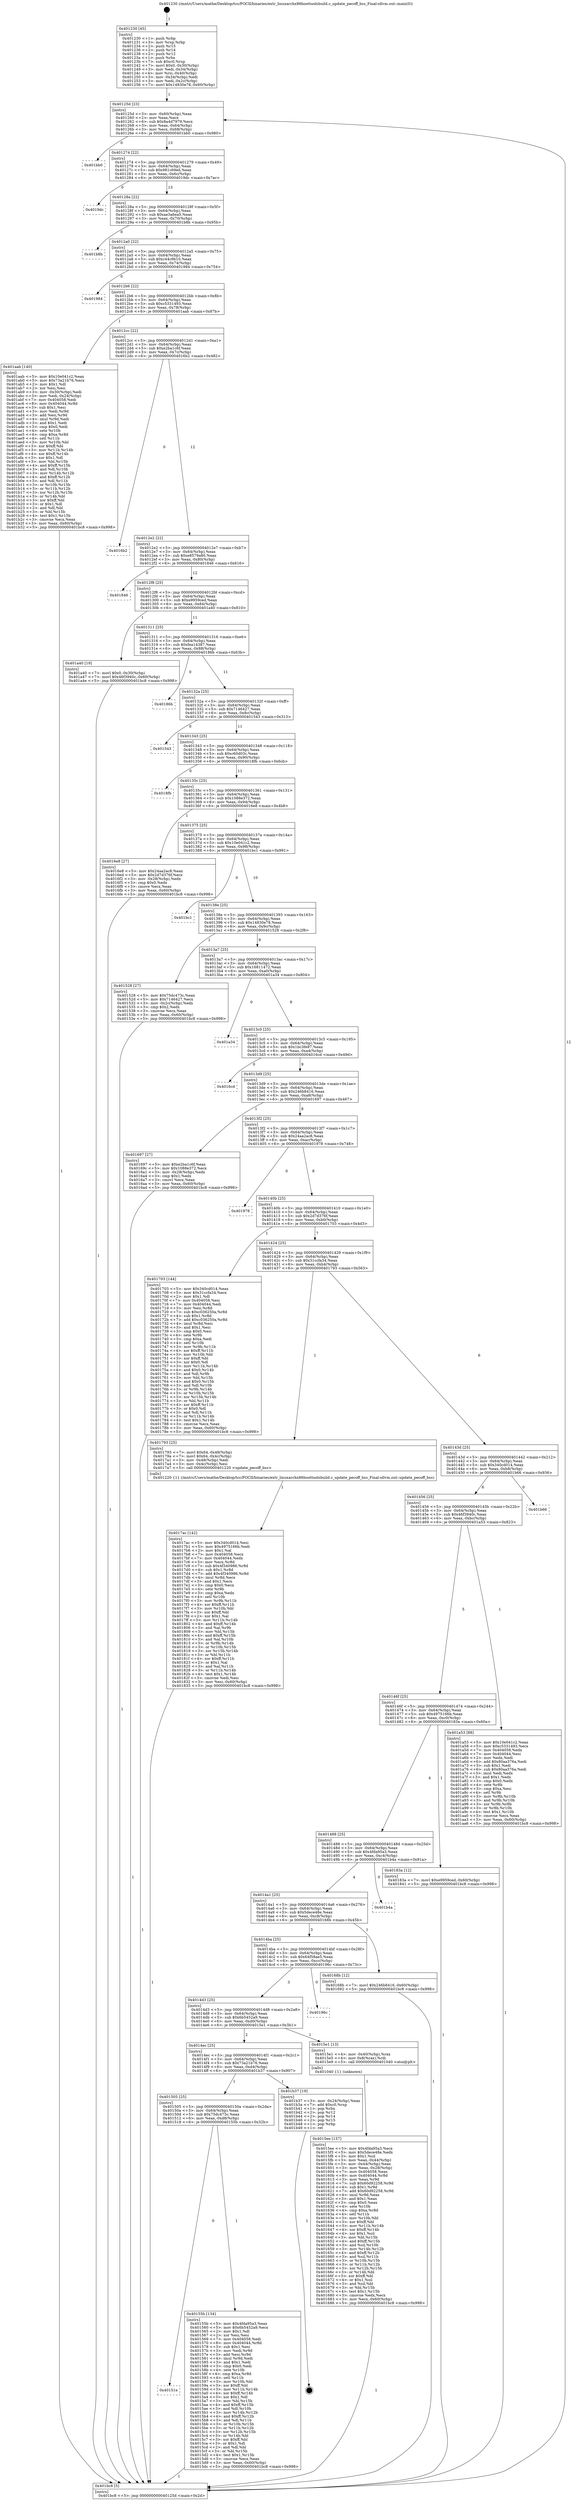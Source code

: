 digraph "0x401230" {
  label = "0x401230 (/mnt/c/Users/mathe/Desktop/tcc/POCII/binaries/extr_linuxarchx86boottoolsbuild.c_update_pecoff_bss_Final-ollvm.out::main(0))"
  labelloc = "t"
  node[shape=record]

  Entry [label="",width=0.3,height=0.3,shape=circle,fillcolor=black,style=filled]
  "0x40125d" [label="{
     0x40125d [23]\l
     | [instrs]\l
     &nbsp;&nbsp;0x40125d \<+3\>: mov -0x60(%rbp),%eax\l
     &nbsp;&nbsp;0x401260 \<+2\>: mov %eax,%ecx\l
     &nbsp;&nbsp;0x401262 \<+6\>: sub $0x8a4d7979,%ecx\l
     &nbsp;&nbsp;0x401268 \<+3\>: mov %eax,-0x64(%rbp)\l
     &nbsp;&nbsp;0x40126b \<+3\>: mov %ecx,-0x68(%rbp)\l
     &nbsp;&nbsp;0x40126e \<+6\>: je 0000000000401bb0 \<main+0x980\>\l
  }"]
  "0x401bb0" [label="{
     0x401bb0\l
  }", style=dashed]
  "0x401274" [label="{
     0x401274 [22]\l
     | [instrs]\l
     &nbsp;&nbsp;0x401274 \<+5\>: jmp 0000000000401279 \<main+0x49\>\l
     &nbsp;&nbsp;0x401279 \<+3\>: mov -0x64(%rbp),%eax\l
     &nbsp;&nbsp;0x40127c \<+5\>: sub $0x981c69ed,%eax\l
     &nbsp;&nbsp;0x401281 \<+3\>: mov %eax,-0x6c(%rbp)\l
     &nbsp;&nbsp;0x401284 \<+6\>: je 00000000004019dc \<main+0x7ac\>\l
  }"]
  Exit [label="",width=0.3,height=0.3,shape=circle,fillcolor=black,style=filled,peripheries=2]
  "0x4019dc" [label="{
     0x4019dc\l
  }", style=dashed]
  "0x40128a" [label="{
     0x40128a [22]\l
     | [instrs]\l
     &nbsp;&nbsp;0x40128a \<+5\>: jmp 000000000040128f \<main+0x5f\>\l
     &nbsp;&nbsp;0x40128f \<+3\>: mov -0x64(%rbp),%eax\l
     &nbsp;&nbsp;0x401292 \<+5\>: sub $0xae3a6ea5,%eax\l
     &nbsp;&nbsp;0x401297 \<+3\>: mov %eax,-0x70(%rbp)\l
     &nbsp;&nbsp;0x40129a \<+6\>: je 0000000000401b8b \<main+0x95b\>\l
  }"]
  "0x4017ac" [label="{
     0x4017ac [142]\l
     | [instrs]\l
     &nbsp;&nbsp;0x4017ac \<+5\>: mov $0x340cd014,%esi\l
     &nbsp;&nbsp;0x4017b1 \<+5\>: mov $0x4975166b,%edi\l
     &nbsp;&nbsp;0x4017b6 \<+2\>: mov $0x1,%al\l
     &nbsp;&nbsp;0x4017b8 \<+7\>: mov 0x404058,%ecx\l
     &nbsp;&nbsp;0x4017bf \<+7\>: mov 0x404044,%edx\l
     &nbsp;&nbsp;0x4017c6 \<+3\>: mov %ecx,%r8d\l
     &nbsp;&nbsp;0x4017c9 \<+7\>: sub $0x4f340986,%r8d\l
     &nbsp;&nbsp;0x4017d0 \<+4\>: sub $0x1,%r8d\l
     &nbsp;&nbsp;0x4017d4 \<+7\>: add $0x4f340986,%r8d\l
     &nbsp;&nbsp;0x4017db \<+4\>: imul %r8d,%ecx\l
     &nbsp;&nbsp;0x4017df \<+3\>: and $0x1,%ecx\l
     &nbsp;&nbsp;0x4017e2 \<+3\>: cmp $0x0,%ecx\l
     &nbsp;&nbsp;0x4017e5 \<+4\>: sete %r9b\l
     &nbsp;&nbsp;0x4017e9 \<+3\>: cmp $0xa,%edx\l
     &nbsp;&nbsp;0x4017ec \<+4\>: setl %r10b\l
     &nbsp;&nbsp;0x4017f0 \<+3\>: mov %r9b,%r11b\l
     &nbsp;&nbsp;0x4017f3 \<+4\>: xor $0xff,%r11b\l
     &nbsp;&nbsp;0x4017f7 \<+3\>: mov %r10b,%bl\l
     &nbsp;&nbsp;0x4017fa \<+3\>: xor $0xff,%bl\l
     &nbsp;&nbsp;0x4017fd \<+2\>: xor $0x1,%al\l
     &nbsp;&nbsp;0x4017ff \<+3\>: mov %r11b,%r14b\l
     &nbsp;&nbsp;0x401802 \<+4\>: and $0xff,%r14b\l
     &nbsp;&nbsp;0x401806 \<+3\>: and %al,%r9b\l
     &nbsp;&nbsp;0x401809 \<+3\>: mov %bl,%r15b\l
     &nbsp;&nbsp;0x40180c \<+4\>: and $0xff,%r15b\l
     &nbsp;&nbsp;0x401810 \<+3\>: and %al,%r10b\l
     &nbsp;&nbsp;0x401813 \<+3\>: or %r9b,%r14b\l
     &nbsp;&nbsp;0x401816 \<+3\>: or %r10b,%r15b\l
     &nbsp;&nbsp;0x401819 \<+3\>: xor %r15b,%r14b\l
     &nbsp;&nbsp;0x40181c \<+3\>: or %bl,%r11b\l
     &nbsp;&nbsp;0x40181f \<+4\>: xor $0xff,%r11b\l
     &nbsp;&nbsp;0x401823 \<+2\>: or $0x1,%al\l
     &nbsp;&nbsp;0x401825 \<+3\>: and %al,%r11b\l
     &nbsp;&nbsp;0x401828 \<+3\>: or %r11b,%r14b\l
     &nbsp;&nbsp;0x40182b \<+4\>: test $0x1,%r14b\l
     &nbsp;&nbsp;0x40182f \<+3\>: cmovne %edi,%esi\l
     &nbsp;&nbsp;0x401832 \<+3\>: mov %esi,-0x60(%rbp)\l
     &nbsp;&nbsp;0x401835 \<+5\>: jmp 0000000000401bc8 \<main+0x998\>\l
  }"]
  "0x401b8b" [label="{
     0x401b8b\l
  }", style=dashed]
  "0x4012a0" [label="{
     0x4012a0 [22]\l
     | [instrs]\l
     &nbsp;&nbsp;0x4012a0 \<+5\>: jmp 00000000004012a5 \<main+0x75\>\l
     &nbsp;&nbsp;0x4012a5 \<+3\>: mov -0x64(%rbp),%eax\l
     &nbsp;&nbsp;0x4012a8 \<+5\>: sub $0xc44c9b10,%eax\l
     &nbsp;&nbsp;0x4012ad \<+3\>: mov %eax,-0x74(%rbp)\l
     &nbsp;&nbsp;0x4012b0 \<+6\>: je 0000000000401984 \<main+0x754\>\l
  }"]
  "0x4015ee" [label="{
     0x4015ee [157]\l
     | [instrs]\l
     &nbsp;&nbsp;0x4015ee \<+5\>: mov $0x4fda95a3,%ecx\l
     &nbsp;&nbsp;0x4015f3 \<+5\>: mov $0x5dece48e,%edx\l
     &nbsp;&nbsp;0x4015f8 \<+3\>: mov $0x1,%sil\l
     &nbsp;&nbsp;0x4015fb \<+3\>: mov %eax,-0x44(%rbp)\l
     &nbsp;&nbsp;0x4015fe \<+3\>: mov -0x44(%rbp),%eax\l
     &nbsp;&nbsp;0x401601 \<+3\>: mov %eax,-0x28(%rbp)\l
     &nbsp;&nbsp;0x401604 \<+7\>: mov 0x404058,%eax\l
     &nbsp;&nbsp;0x40160b \<+8\>: mov 0x404044,%r8d\l
     &nbsp;&nbsp;0x401613 \<+3\>: mov %eax,%r9d\l
     &nbsp;&nbsp;0x401616 \<+7\>: sub $0x60d92258,%r9d\l
     &nbsp;&nbsp;0x40161d \<+4\>: sub $0x1,%r9d\l
     &nbsp;&nbsp;0x401621 \<+7\>: add $0x60d92258,%r9d\l
     &nbsp;&nbsp;0x401628 \<+4\>: imul %r9d,%eax\l
     &nbsp;&nbsp;0x40162c \<+3\>: and $0x1,%eax\l
     &nbsp;&nbsp;0x40162f \<+3\>: cmp $0x0,%eax\l
     &nbsp;&nbsp;0x401632 \<+4\>: sete %r10b\l
     &nbsp;&nbsp;0x401636 \<+4\>: cmp $0xa,%r8d\l
     &nbsp;&nbsp;0x40163a \<+4\>: setl %r11b\l
     &nbsp;&nbsp;0x40163e \<+3\>: mov %r10b,%bl\l
     &nbsp;&nbsp;0x401641 \<+3\>: xor $0xff,%bl\l
     &nbsp;&nbsp;0x401644 \<+3\>: mov %r11b,%r14b\l
     &nbsp;&nbsp;0x401647 \<+4\>: xor $0xff,%r14b\l
     &nbsp;&nbsp;0x40164b \<+4\>: xor $0x1,%sil\l
     &nbsp;&nbsp;0x40164f \<+3\>: mov %bl,%r15b\l
     &nbsp;&nbsp;0x401652 \<+4\>: and $0xff,%r15b\l
     &nbsp;&nbsp;0x401656 \<+3\>: and %sil,%r10b\l
     &nbsp;&nbsp;0x401659 \<+3\>: mov %r14b,%r12b\l
     &nbsp;&nbsp;0x40165c \<+4\>: and $0xff,%r12b\l
     &nbsp;&nbsp;0x401660 \<+3\>: and %sil,%r11b\l
     &nbsp;&nbsp;0x401663 \<+3\>: or %r10b,%r15b\l
     &nbsp;&nbsp;0x401666 \<+3\>: or %r11b,%r12b\l
     &nbsp;&nbsp;0x401669 \<+3\>: xor %r12b,%r15b\l
     &nbsp;&nbsp;0x40166c \<+3\>: or %r14b,%bl\l
     &nbsp;&nbsp;0x40166f \<+3\>: xor $0xff,%bl\l
     &nbsp;&nbsp;0x401672 \<+4\>: or $0x1,%sil\l
     &nbsp;&nbsp;0x401676 \<+3\>: and %sil,%bl\l
     &nbsp;&nbsp;0x401679 \<+3\>: or %bl,%r15b\l
     &nbsp;&nbsp;0x40167c \<+4\>: test $0x1,%r15b\l
     &nbsp;&nbsp;0x401680 \<+3\>: cmovne %edx,%ecx\l
     &nbsp;&nbsp;0x401683 \<+3\>: mov %ecx,-0x60(%rbp)\l
     &nbsp;&nbsp;0x401686 \<+5\>: jmp 0000000000401bc8 \<main+0x998\>\l
  }"]
  "0x401984" [label="{
     0x401984\l
  }", style=dashed]
  "0x4012b6" [label="{
     0x4012b6 [22]\l
     | [instrs]\l
     &nbsp;&nbsp;0x4012b6 \<+5\>: jmp 00000000004012bb \<main+0x8b\>\l
     &nbsp;&nbsp;0x4012bb \<+3\>: mov -0x64(%rbp),%eax\l
     &nbsp;&nbsp;0x4012be \<+5\>: sub $0xc5331493,%eax\l
     &nbsp;&nbsp;0x4012c3 \<+3\>: mov %eax,-0x78(%rbp)\l
     &nbsp;&nbsp;0x4012c6 \<+6\>: je 0000000000401aab \<main+0x87b\>\l
  }"]
  "0x40151e" [label="{
     0x40151e\l
  }", style=dashed]
  "0x401aab" [label="{
     0x401aab [140]\l
     | [instrs]\l
     &nbsp;&nbsp;0x401aab \<+5\>: mov $0x10e041c2,%eax\l
     &nbsp;&nbsp;0x401ab0 \<+5\>: mov $0x73a21b76,%ecx\l
     &nbsp;&nbsp;0x401ab5 \<+2\>: mov $0x1,%dl\l
     &nbsp;&nbsp;0x401ab7 \<+2\>: xor %esi,%esi\l
     &nbsp;&nbsp;0x401ab9 \<+3\>: mov -0x30(%rbp),%edi\l
     &nbsp;&nbsp;0x401abc \<+3\>: mov %edi,-0x24(%rbp)\l
     &nbsp;&nbsp;0x401abf \<+7\>: mov 0x404058,%edi\l
     &nbsp;&nbsp;0x401ac6 \<+8\>: mov 0x404044,%r8d\l
     &nbsp;&nbsp;0x401ace \<+3\>: sub $0x1,%esi\l
     &nbsp;&nbsp;0x401ad1 \<+3\>: mov %edi,%r9d\l
     &nbsp;&nbsp;0x401ad4 \<+3\>: add %esi,%r9d\l
     &nbsp;&nbsp;0x401ad7 \<+4\>: imul %r9d,%edi\l
     &nbsp;&nbsp;0x401adb \<+3\>: and $0x1,%edi\l
     &nbsp;&nbsp;0x401ade \<+3\>: cmp $0x0,%edi\l
     &nbsp;&nbsp;0x401ae1 \<+4\>: sete %r10b\l
     &nbsp;&nbsp;0x401ae5 \<+4\>: cmp $0xa,%r8d\l
     &nbsp;&nbsp;0x401ae9 \<+4\>: setl %r11b\l
     &nbsp;&nbsp;0x401aed \<+3\>: mov %r10b,%bl\l
     &nbsp;&nbsp;0x401af0 \<+3\>: xor $0xff,%bl\l
     &nbsp;&nbsp;0x401af3 \<+3\>: mov %r11b,%r14b\l
     &nbsp;&nbsp;0x401af6 \<+4\>: xor $0xff,%r14b\l
     &nbsp;&nbsp;0x401afa \<+3\>: xor $0x1,%dl\l
     &nbsp;&nbsp;0x401afd \<+3\>: mov %bl,%r15b\l
     &nbsp;&nbsp;0x401b00 \<+4\>: and $0xff,%r15b\l
     &nbsp;&nbsp;0x401b04 \<+3\>: and %dl,%r10b\l
     &nbsp;&nbsp;0x401b07 \<+3\>: mov %r14b,%r12b\l
     &nbsp;&nbsp;0x401b0a \<+4\>: and $0xff,%r12b\l
     &nbsp;&nbsp;0x401b0e \<+3\>: and %dl,%r11b\l
     &nbsp;&nbsp;0x401b11 \<+3\>: or %r10b,%r15b\l
     &nbsp;&nbsp;0x401b14 \<+3\>: or %r11b,%r12b\l
     &nbsp;&nbsp;0x401b17 \<+3\>: xor %r12b,%r15b\l
     &nbsp;&nbsp;0x401b1a \<+3\>: or %r14b,%bl\l
     &nbsp;&nbsp;0x401b1d \<+3\>: xor $0xff,%bl\l
     &nbsp;&nbsp;0x401b20 \<+3\>: or $0x1,%dl\l
     &nbsp;&nbsp;0x401b23 \<+2\>: and %dl,%bl\l
     &nbsp;&nbsp;0x401b25 \<+3\>: or %bl,%r15b\l
     &nbsp;&nbsp;0x401b28 \<+4\>: test $0x1,%r15b\l
     &nbsp;&nbsp;0x401b2c \<+3\>: cmovne %ecx,%eax\l
     &nbsp;&nbsp;0x401b2f \<+3\>: mov %eax,-0x60(%rbp)\l
     &nbsp;&nbsp;0x401b32 \<+5\>: jmp 0000000000401bc8 \<main+0x998\>\l
  }"]
  "0x4012cc" [label="{
     0x4012cc [22]\l
     | [instrs]\l
     &nbsp;&nbsp;0x4012cc \<+5\>: jmp 00000000004012d1 \<main+0xa1\>\l
     &nbsp;&nbsp;0x4012d1 \<+3\>: mov -0x64(%rbp),%eax\l
     &nbsp;&nbsp;0x4012d4 \<+5\>: sub $0xe2ba1c6f,%eax\l
     &nbsp;&nbsp;0x4012d9 \<+3\>: mov %eax,-0x7c(%rbp)\l
     &nbsp;&nbsp;0x4012dc \<+6\>: je 00000000004016b2 \<main+0x482\>\l
  }"]
  "0x40155b" [label="{
     0x40155b [134]\l
     | [instrs]\l
     &nbsp;&nbsp;0x40155b \<+5\>: mov $0x4fda95a3,%eax\l
     &nbsp;&nbsp;0x401560 \<+5\>: mov $0x6b5452a9,%ecx\l
     &nbsp;&nbsp;0x401565 \<+2\>: mov $0x1,%dl\l
     &nbsp;&nbsp;0x401567 \<+2\>: xor %esi,%esi\l
     &nbsp;&nbsp;0x401569 \<+7\>: mov 0x404058,%edi\l
     &nbsp;&nbsp;0x401570 \<+8\>: mov 0x404044,%r8d\l
     &nbsp;&nbsp;0x401578 \<+3\>: sub $0x1,%esi\l
     &nbsp;&nbsp;0x40157b \<+3\>: mov %edi,%r9d\l
     &nbsp;&nbsp;0x40157e \<+3\>: add %esi,%r9d\l
     &nbsp;&nbsp;0x401581 \<+4\>: imul %r9d,%edi\l
     &nbsp;&nbsp;0x401585 \<+3\>: and $0x1,%edi\l
     &nbsp;&nbsp;0x401588 \<+3\>: cmp $0x0,%edi\l
     &nbsp;&nbsp;0x40158b \<+4\>: sete %r10b\l
     &nbsp;&nbsp;0x40158f \<+4\>: cmp $0xa,%r8d\l
     &nbsp;&nbsp;0x401593 \<+4\>: setl %r11b\l
     &nbsp;&nbsp;0x401597 \<+3\>: mov %r10b,%bl\l
     &nbsp;&nbsp;0x40159a \<+3\>: xor $0xff,%bl\l
     &nbsp;&nbsp;0x40159d \<+3\>: mov %r11b,%r14b\l
     &nbsp;&nbsp;0x4015a0 \<+4\>: xor $0xff,%r14b\l
     &nbsp;&nbsp;0x4015a4 \<+3\>: xor $0x1,%dl\l
     &nbsp;&nbsp;0x4015a7 \<+3\>: mov %bl,%r15b\l
     &nbsp;&nbsp;0x4015aa \<+4\>: and $0xff,%r15b\l
     &nbsp;&nbsp;0x4015ae \<+3\>: and %dl,%r10b\l
     &nbsp;&nbsp;0x4015b1 \<+3\>: mov %r14b,%r12b\l
     &nbsp;&nbsp;0x4015b4 \<+4\>: and $0xff,%r12b\l
     &nbsp;&nbsp;0x4015b8 \<+3\>: and %dl,%r11b\l
     &nbsp;&nbsp;0x4015bb \<+3\>: or %r10b,%r15b\l
     &nbsp;&nbsp;0x4015be \<+3\>: or %r11b,%r12b\l
     &nbsp;&nbsp;0x4015c1 \<+3\>: xor %r12b,%r15b\l
     &nbsp;&nbsp;0x4015c4 \<+3\>: or %r14b,%bl\l
     &nbsp;&nbsp;0x4015c7 \<+3\>: xor $0xff,%bl\l
     &nbsp;&nbsp;0x4015ca \<+3\>: or $0x1,%dl\l
     &nbsp;&nbsp;0x4015cd \<+2\>: and %dl,%bl\l
     &nbsp;&nbsp;0x4015cf \<+3\>: or %bl,%r15b\l
     &nbsp;&nbsp;0x4015d2 \<+4\>: test $0x1,%r15b\l
     &nbsp;&nbsp;0x4015d6 \<+3\>: cmovne %ecx,%eax\l
     &nbsp;&nbsp;0x4015d9 \<+3\>: mov %eax,-0x60(%rbp)\l
     &nbsp;&nbsp;0x4015dc \<+5\>: jmp 0000000000401bc8 \<main+0x998\>\l
  }"]
  "0x4016b2" [label="{
     0x4016b2\l
  }", style=dashed]
  "0x4012e2" [label="{
     0x4012e2 [22]\l
     | [instrs]\l
     &nbsp;&nbsp;0x4012e2 \<+5\>: jmp 00000000004012e7 \<main+0xb7\>\l
     &nbsp;&nbsp;0x4012e7 \<+3\>: mov -0x64(%rbp),%eax\l
     &nbsp;&nbsp;0x4012ea \<+5\>: sub $0xe8579a80,%eax\l
     &nbsp;&nbsp;0x4012ef \<+3\>: mov %eax,-0x80(%rbp)\l
     &nbsp;&nbsp;0x4012f2 \<+6\>: je 0000000000401846 \<main+0x616\>\l
  }"]
  "0x401505" [label="{
     0x401505 [25]\l
     | [instrs]\l
     &nbsp;&nbsp;0x401505 \<+5\>: jmp 000000000040150a \<main+0x2da\>\l
     &nbsp;&nbsp;0x40150a \<+3\>: mov -0x64(%rbp),%eax\l
     &nbsp;&nbsp;0x40150d \<+5\>: sub $0x75dc473c,%eax\l
     &nbsp;&nbsp;0x401512 \<+6\>: mov %eax,-0xd8(%rbp)\l
     &nbsp;&nbsp;0x401518 \<+6\>: je 000000000040155b \<main+0x32b\>\l
  }"]
  "0x401846" [label="{
     0x401846\l
  }", style=dashed]
  "0x4012f8" [label="{
     0x4012f8 [25]\l
     | [instrs]\l
     &nbsp;&nbsp;0x4012f8 \<+5\>: jmp 00000000004012fd \<main+0xcd\>\l
     &nbsp;&nbsp;0x4012fd \<+3\>: mov -0x64(%rbp),%eax\l
     &nbsp;&nbsp;0x401300 \<+5\>: sub $0xe9959ced,%eax\l
     &nbsp;&nbsp;0x401305 \<+6\>: mov %eax,-0x84(%rbp)\l
     &nbsp;&nbsp;0x40130b \<+6\>: je 0000000000401a40 \<main+0x810\>\l
  }"]
  "0x401b37" [label="{
     0x401b37 [19]\l
     | [instrs]\l
     &nbsp;&nbsp;0x401b37 \<+3\>: mov -0x24(%rbp),%eax\l
     &nbsp;&nbsp;0x401b3a \<+7\>: add $0xc0,%rsp\l
     &nbsp;&nbsp;0x401b41 \<+1\>: pop %rbx\l
     &nbsp;&nbsp;0x401b42 \<+2\>: pop %r12\l
     &nbsp;&nbsp;0x401b44 \<+2\>: pop %r14\l
     &nbsp;&nbsp;0x401b46 \<+2\>: pop %r15\l
     &nbsp;&nbsp;0x401b48 \<+1\>: pop %rbp\l
     &nbsp;&nbsp;0x401b49 \<+1\>: ret\l
  }"]
  "0x401a40" [label="{
     0x401a40 [19]\l
     | [instrs]\l
     &nbsp;&nbsp;0x401a40 \<+7\>: movl $0x0,-0x30(%rbp)\l
     &nbsp;&nbsp;0x401a47 \<+7\>: movl $0x46f3940c,-0x60(%rbp)\l
     &nbsp;&nbsp;0x401a4e \<+5\>: jmp 0000000000401bc8 \<main+0x998\>\l
  }"]
  "0x401311" [label="{
     0x401311 [25]\l
     | [instrs]\l
     &nbsp;&nbsp;0x401311 \<+5\>: jmp 0000000000401316 \<main+0xe6\>\l
     &nbsp;&nbsp;0x401316 \<+3\>: mov -0x64(%rbp),%eax\l
     &nbsp;&nbsp;0x401319 \<+5\>: sub $0xfea14387,%eax\l
     &nbsp;&nbsp;0x40131e \<+6\>: mov %eax,-0x88(%rbp)\l
     &nbsp;&nbsp;0x401324 \<+6\>: je 000000000040186b \<main+0x63b\>\l
  }"]
  "0x4014ec" [label="{
     0x4014ec [25]\l
     | [instrs]\l
     &nbsp;&nbsp;0x4014ec \<+5\>: jmp 00000000004014f1 \<main+0x2c1\>\l
     &nbsp;&nbsp;0x4014f1 \<+3\>: mov -0x64(%rbp),%eax\l
     &nbsp;&nbsp;0x4014f4 \<+5\>: sub $0x73a21b76,%eax\l
     &nbsp;&nbsp;0x4014f9 \<+6\>: mov %eax,-0xd4(%rbp)\l
     &nbsp;&nbsp;0x4014ff \<+6\>: je 0000000000401b37 \<main+0x907\>\l
  }"]
  "0x40186b" [label="{
     0x40186b\l
  }", style=dashed]
  "0x40132a" [label="{
     0x40132a [25]\l
     | [instrs]\l
     &nbsp;&nbsp;0x40132a \<+5\>: jmp 000000000040132f \<main+0xff\>\l
     &nbsp;&nbsp;0x40132f \<+3\>: mov -0x64(%rbp),%eax\l
     &nbsp;&nbsp;0x401332 \<+5\>: sub $0x7146427,%eax\l
     &nbsp;&nbsp;0x401337 \<+6\>: mov %eax,-0x8c(%rbp)\l
     &nbsp;&nbsp;0x40133d \<+6\>: je 0000000000401543 \<main+0x313\>\l
  }"]
  "0x4015e1" [label="{
     0x4015e1 [13]\l
     | [instrs]\l
     &nbsp;&nbsp;0x4015e1 \<+4\>: mov -0x40(%rbp),%rax\l
     &nbsp;&nbsp;0x4015e5 \<+4\>: mov 0x8(%rax),%rdi\l
     &nbsp;&nbsp;0x4015e9 \<+5\>: call 0000000000401040 \<atoi@plt\>\l
     | [calls]\l
     &nbsp;&nbsp;0x401040 \{1\} (unknown)\l
  }"]
  "0x401543" [label="{
     0x401543\l
  }", style=dashed]
  "0x401343" [label="{
     0x401343 [25]\l
     | [instrs]\l
     &nbsp;&nbsp;0x401343 \<+5\>: jmp 0000000000401348 \<main+0x118\>\l
     &nbsp;&nbsp;0x401348 \<+3\>: mov -0x64(%rbp),%eax\l
     &nbsp;&nbsp;0x40134b \<+5\>: sub $0xc60d03c,%eax\l
     &nbsp;&nbsp;0x401350 \<+6\>: mov %eax,-0x90(%rbp)\l
     &nbsp;&nbsp;0x401356 \<+6\>: je 00000000004018fb \<main+0x6cb\>\l
  }"]
  "0x4014d3" [label="{
     0x4014d3 [25]\l
     | [instrs]\l
     &nbsp;&nbsp;0x4014d3 \<+5\>: jmp 00000000004014d8 \<main+0x2a8\>\l
     &nbsp;&nbsp;0x4014d8 \<+3\>: mov -0x64(%rbp),%eax\l
     &nbsp;&nbsp;0x4014db \<+5\>: sub $0x6b5452a9,%eax\l
     &nbsp;&nbsp;0x4014e0 \<+6\>: mov %eax,-0xd0(%rbp)\l
     &nbsp;&nbsp;0x4014e6 \<+6\>: je 00000000004015e1 \<main+0x3b1\>\l
  }"]
  "0x4018fb" [label="{
     0x4018fb\l
  }", style=dashed]
  "0x40135c" [label="{
     0x40135c [25]\l
     | [instrs]\l
     &nbsp;&nbsp;0x40135c \<+5\>: jmp 0000000000401361 \<main+0x131\>\l
     &nbsp;&nbsp;0x401361 \<+3\>: mov -0x64(%rbp),%eax\l
     &nbsp;&nbsp;0x401364 \<+5\>: sub $0x1088e372,%eax\l
     &nbsp;&nbsp;0x401369 \<+6\>: mov %eax,-0x94(%rbp)\l
     &nbsp;&nbsp;0x40136f \<+6\>: je 00000000004016e8 \<main+0x4b8\>\l
  }"]
  "0x40196c" [label="{
     0x40196c\l
  }", style=dashed]
  "0x4016e8" [label="{
     0x4016e8 [27]\l
     | [instrs]\l
     &nbsp;&nbsp;0x4016e8 \<+5\>: mov $0x24aa2ac8,%eax\l
     &nbsp;&nbsp;0x4016ed \<+5\>: mov $0x2d7d376f,%ecx\l
     &nbsp;&nbsp;0x4016f2 \<+3\>: mov -0x28(%rbp),%edx\l
     &nbsp;&nbsp;0x4016f5 \<+3\>: cmp $0x0,%edx\l
     &nbsp;&nbsp;0x4016f8 \<+3\>: cmove %ecx,%eax\l
     &nbsp;&nbsp;0x4016fb \<+3\>: mov %eax,-0x60(%rbp)\l
     &nbsp;&nbsp;0x4016fe \<+5\>: jmp 0000000000401bc8 \<main+0x998\>\l
  }"]
  "0x401375" [label="{
     0x401375 [25]\l
     | [instrs]\l
     &nbsp;&nbsp;0x401375 \<+5\>: jmp 000000000040137a \<main+0x14a\>\l
     &nbsp;&nbsp;0x40137a \<+3\>: mov -0x64(%rbp),%eax\l
     &nbsp;&nbsp;0x40137d \<+5\>: sub $0x10e041c2,%eax\l
     &nbsp;&nbsp;0x401382 \<+6\>: mov %eax,-0x98(%rbp)\l
     &nbsp;&nbsp;0x401388 \<+6\>: je 0000000000401bc1 \<main+0x991\>\l
  }"]
  "0x4014ba" [label="{
     0x4014ba [25]\l
     | [instrs]\l
     &nbsp;&nbsp;0x4014ba \<+5\>: jmp 00000000004014bf \<main+0x28f\>\l
     &nbsp;&nbsp;0x4014bf \<+3\>: mov -0x64(%rbp),%eax\l
     &nbsp;&nbsp;0x4014c2 \<+5\>: sub $0x64f58ae5,%eax\l
     &nbsp;&nbsp;0x4014c7 \<+6\>: mov %eax,-0xcc(%rbp)\l
     &nbsp;&nbsp;0x4014cd \<+6\>: je 000000000040196c \<main+0x73c\>\l
  }"]
  "0x401bc1" [label="{
     0x401bc1\l
  }", style=dashed]
  "0x40138e" [label="{
     0x40138e [25]\l
     | [instrs]\l
     &nbsp;&nbsp;0x40138e \<+5\>: jmp 0000000000401393 \<main+0x163\>\l
     &nbsp;&nbsp;0x401393 \<+3\>: mov -0x64(%rbp),%eax\l
     &nbsp;&nbsp;0x401396 \<+5\>: sub $0x14830e78,%eax\l
     &nbsp;&nbsp;0x40139b \<+6\>: mov %eax,-0x9c(%rbp)\l
     &nbsp;&nbsp;0x4013a1 \<+6\>: je 0000000000401528 \<main+0x2f8\>\l
  }"]
  "0x40168b" [label="{
     0x40168b [12]\l
     | [instrs]\l
     &nbsp;&nbsp;0x40168b \<+7\>: movl $0x246b8416,-0x60(%rbp)\l
     &nbsp;&nbsp;0x401692 \<+5\>: jmp 0000000000401bc8 \<main+0x998\>\l
  }"]
  "0x401528" [label="{
     0x401528 [27]\l
     | [instrs]\l
     &nbsp;&nbsp;0x401528 \<+5\>: mov $0x75dc473c,%eax\l
     &nbsp;&nbsp;0x40152d \<+5\>: mov $0x7146427,%ecx\l
     &nbsp;&nbsp;0x401532 \<+3\>: mov -0x2c(%rbp),%edx\l
     &nbsp;&nbsp;0x401535 \<+3\>: cmp $0x2,%edx\l
     &nbsp;&nbsp;0x401538 \<+3\>: cmovne %ecx,%eax\l
     &nbsp;&nbsp;0x40153b \<+3\>: mov %eax,-0x60(%rbp)\l
     &nbsp;&nbsp;0x40153e \<+5\>: jmp 0000000000401bc8 \<main+0x998\>\l
  }"]
  "0x4013a7" [label="{
     0x4013a7 [25]\l
     | [instrs]\l
     &nbsp;&nbsp;0x4013a7 \<+5\>: jmp 00000000004013ac \<main+0x17c\>\l
     &nbsp;&nbsp;0x4013ac \<+3\>: mov -0x64(%rbp),%eax\l
     &nbsp;&nbsp;0x4013af \<+5\>: sub $0x16811472,%eax\l
     &nbsp;&nbsp;0x4013b4 \<+6\>: mov %eax,-0xa0(%rbp)\l
     &nbsp;&nbsp;0x4013ba \<+6\>: je 0000000000401a34 \<main+0x804\>\l
  }"]
  "0x401bc8" [label="{
     0x401bc8 [5]\l
     | [instrs]\l
     &nbsp;&nbsp;0x401bc8 \<+5\>: jmp 000000000040125d \<main+0x2d\>\l
  }"]
  "0x401230" [label="{
     0x401230 [45]\l
     | [instrs]\l
     &nbsp;&nbsp;0x401230 \<+1\>: push %rbp\l
     &nbsp;&nbsp;0x401231 \<+3\>: mov %rsp,%rbp\l
     &nbsp;&nbsp;0x401234 \<+2\>: push %r15\l
     &nbsp;&nbsp;0x401236 \<+2\>: push %r14\l
     &nbsp;&nbsp;0x401238 \<+2\>: push %r12\l
     &nbsp;&nbsp;0x40123a \<+1\>: push %rbx\l
     &nbsp;&nbsp;0x40123b \<+7\>: sub $0xc0,%rsp\l
     &nbsp;&nbsp;0x401242 \<+7\>: movl $0x0,-0x30(%rbp)\l
     &nbsp;&nbsp;0x401249 \<+3\>: mov %edi,-0x34(%rbp)\l
     &nbsp;&nbsp;0x40124c \<+4\>: mov %rsi,-0x40(%rbp)\l
     &nbsp;&nbsp;0x401250 \<+3\>: mov -0x34(%rbp),%edi\l
     &nbsp;&nbsp;0x401253 \<+3\>: mov %edi,-0x2c(%rbp)\l
     &nbsp;&nbsp;0x401256 \<+7\>: movl $0x14830e78,-0x60(%rbp)\l
  }"]
  "0x4014a1" [label="{
     0x4014a1 [25]\l
     | [instrs]\l
     &nbsp;&nbsp;0x4014a1 \<+5\>: jmp 00000000004014a6 \<main+0x276\>\l
     &nbsp;&nbsp;0x4014a6 \<+3\>: mov -0x64(%rbp),%eax\l
     &nbsp;&nbsp;0x4014a9 \<+5\>: sub $0x5dece48e,%eax\l
     &nbsp;&nbsp;0x4014ae \<+6\>: mov %eax,-0xc8(%rbp)\l
     &nbsp;&nbsp;0x4014b4 \<+6\>: je 000000000040168b \<main+0x45b\>\l
  }"]
  "0x401a34" [label="{
     0x401a34\l
  }", style=dashed]
  "0x4013c0" [label="{
     0x4013c0 [25]\l
     | [instrs]\l
     &nbsp;&nbsp;0x4013c0 \<+5\>: jmp 00000000004013c5 \<main+0x195\>\l
     &nbsp;&nbsp;0x4013c5 \<+3\>: mov -0x64(%rbp),%eax\l
     &nbsp;&nbsp;0x4013c8 \<+5\>: sub $0x1bc3fe97,%eax\l
     &nbsp;&nbsp;0x4013cd \<+6\>: mov %eax,-0xa4(%rbp)\l
     &nbsp;&nbsp;0x4013d3 \<+6\>: je 00000000004016cd \<main+0x49d\>\l
  }"]
  "0x401b4a" [label="{
     0x401b4a\l
  }", style=dashed]
  "0x4016cd" [label="{
     0x4016cd\l
  }", style=dashed]
  "0x4013d9" [label="{
     0x4013d9 [25]\l
     | [instrs]\l
     &nbsp;&nbsp;0x4013d9 \<+5\>: jmp 00000000004013de \<main+0x1ae\>\l
     &nbsp;&nbsp;0x4013de \<+3\>: mov -0x64(%rbp),%eax\l
     &nbsp;&nbsp;0x4013e1 \<+5\>: sub $0x246b8416,%eax\l
     &nbsp;&nbsp;0x4013e6 \<+6\>: mov %eax,-0xa8(%rbp)\l
     &nbsp;&nbsp;0x4013ec \<+6\>: je 0000000000401697 \<main+0x467\>\l
  }"]
  "0x401488" [label="{
     0x401488 [25]\l
     | [instrs]\l
     &nbsp;&nbsp;0x401488 \<+5\>: jmp 000000000040148d \<main+0x25d\>\l
     &nbsp;&nbsp;0x40148d \<+3\>: mov -0x64(%rbp),%eax\l
     &nbsp;&nbsp;0x401490 \<+5\>: sub $0x4fda95a3,%eax\l
     &nbsp;&nbsp;0x401495 \<+6\>: mov %eax,-0xc4(%rbp)\l
     &nbsp;&nbsp;0x40149b \<+6\>: je 0000000000401b4a \<main+0x91a\>\l
  }"]
  "0x401697" [label="{
     0x401697 [27]\l
     | [instrs]\l
     &nbsp;&nbsp;0x401697 \<+5\>: mov $0xe2ba1c6f,%eax\l
     &nbsp;&nbsp;0x40169c \<+5\>: mov $0x1088e372,%ecx\l
     &nbsp;&nbsp;0x4016a1 \<+3\>: mov -0x28(%rbp),%edx\l
     &nbsp;&nbsp;0x4016a4 \<+3\>: cmp $0x1,%edx\l
     &nbsp;&nbsp;0x4016a7 \<+3\>: cmovl %ecx,%eax\l
     &nbsp;&nbsp;0x4016aa \<+3\>: mov %eax,-0x60(%rbp)\l
     &nbsp;&nbsp;0x4016ad \<+5\>: jmp 0000000000401bc8 \<main+0x998\>\l
  }"]
  "0x4013f2" [label="{
     0x4013f2 [25]\l
     | [instrs]\l
     &nbsp;&nbsp;0x4013f2 \<+5\>: jmp 00000000004013f7 \<main+0x1c7\>\l
     &nbsp;&nbsp;0x4013f7 \<+3\>: mov -0x64(%rbp),%eax\l
     &nbsp;&nbsp;0x4013fa \<+5\>: sub $0x24aa2ac8,%eax\l
     &nbsp;&nbsp;0x4013ff \<+6\>: mov %eax,-0xac(%rbp)\l
     &nbsp;&nbsp;0x401405 \<+6\>: je 0000000000401978 \<main+0x748\>\l
  }"]
  "0x40183a" [label="{
     0x40183a [12]\l
     | [instrs]\l
     &nbsp;&nbsp;0x40183a \<+7\>: movl $0xe9959ced,-0x60(%rbp)\l
     &nbsp;&nbsp;0x401841 \<+5\>: jmp 0000000000401bc8 \<main+0x998\>\l
  }"]
  "0x401978" [label="{
     0x401978\l
  }", style=dashed]
  "0x40140b" [label="{
     0x40140b [25]\l
     | [instrs]\l
     &nbsp;&nbsp;0x40140b \<+5\>: jmp 0000000000401410 \<main+0x1e0\>\l
     &nbsp;&nbsp;0x401410 \<+3\>: mov -0x64(%rbp),%eax\l
     &nbsp;&nbsp;0x401413 \<+5\>: sub $0x2d7d376f,%eax\l
     &nbsp;&nbsp;0x401418 \<+6\>: mov %eax,-0xb0(%rbp)\l
     &nbsp;&nbsp;0x40141e \<+6\>: je 0000000000401703 \<main+0x4d3\>\l
  }"]
  "0x40146f" [label="{
     0x40146f [25]\l
     | [instrs]\l
     &nbsp;&nbsp;0x40146f \<+5\>: jmp 0000000000401474 \<main+0x244\>\l
     &nbsp;&nbsp;0x401474 \<+3\>: mov -0x64(%rbp),%eax\l
     &nbsp;&nbsp;0x401477 \<+5\>: sub $0x4975166b,%eax\l
     &nbsp;&nbsp;0x40147c \<+6\>: mov %eax,-0xc0(%rbp)\l
     &nbsp;&nbsp;0x401482 \<+6\>: je 000000000040183a \<main+0x60a\>\l
  }"]
  "0x401703" [label="{
     0x401703 [144]\l
     | [instrs]\l
     &nbsp;&nbsp;0x401703 \<+5\>: mov $0x340cd014,%eax\l
     &nbsp;&nbsp;0x401708 \<+5\>: mov $0x31ccfa34,%ecx\l
     &nbsp;&nbsp;0x40170d \<+2\>: mov $0x1,%dl\l
     &nbsp;&nbsp;0x40170f \<+7\>: mov 0x404058,%esi\l
     &nbsp;&nbsp;0x401716 \<+7\>: mov 0x404044,%edi\l
     &nbsp;&nbsp;0x40171d \<+3\>: mov %esi,%r8d\l
     &nbsp;&nbsp;0x401720 \<+7\>: sub $0xc036250a,%r8d\l
     &nbsp;&nbsp;0x401727 \<+4\>: sub $0x1,%r8d\l
     &nbsp;&nbsp;0x40172b \<+7\>: add $0xc036250a,%r8d\l
     &nbsp;&nbsp;0x401732 \<+4\>: imul %r8d,%esi\l
     &nbsp;&nbsp;0x401736 \<+3\>: and $0x1,%esi\l
     &nbsp;&nbsp;0x401739 \<+3\>: cmp $0x0,%esi\l
     &nbsp;&nbsp;0x40173c \<+4\>: sete %r9b\l
     &nbsp;&nbsp;0x401740 \<+3\>: cmp $0xa,%edi\l
     &nbsp;&nbsp;0x401743 \<+4\>: setl %r10b\l
     &nbsp;&nbsp;0x401747 \<+3\>: mov %r9b,%r11b\l
     &nbsp;&nbsp;0x40174a \<+4\>: xor $0xff,%r11b\l
     &nbsp;&nbsp;0x40174e \<+3\>: mov %r10b,%bl\l
     &nbsp;&nbsp;0x401751 \<+3\>: xor $0xff,%bl\l
     &nbsp;&nbsp;0x401754 \<+3\>: xor $0x0,%dl\l
     &nbsp;&nbsp;0x401757 \<+3\>: mov %r11b,%r14b\l
     &nbsp;&nbsp;0x40175a \<+4\>: and $0x0,%r14b\l
     &nbsp;&nbsp;0x40175e \<+3\>: and %dl,%r9b\l
     &nbsp;&nbsp;0x401761 \<+3\>: mov %bl,%r15b\l
     &nbsp;&nbsp;0x401764 \<+4\>: and $0x0,%r15b\l
     &nbsp;&nbsp;0x401768 \<+3\>: and %dl,%r10b\l
     &nbsp;&nbsp;0x40176b \<+3\>: or %r9b,%r14b\l
     &nbsp;&nbsp;0x40176e \<+3\>: or %r10b,%r15b\l
     &nbsp;&nbsp;0x401771 \<+3\>: xor %r15b,%r14b\l
     &nbsp;&nbsp;0x401774 \<+3\>: or %bl,%r11b\l
     &nbsp;&nbsp;0x401777 \<+4\>: xor $0xff,%r11b\l
     &nbsp;&nbsp;0x40177b \<+3\>: or $0x0,%dl\l
     &nbsp;&nbsp;0x40177e \<+3\>: and %dl,%r11b\l
     &nbsp;&nbsp;0x401781 \<+3\>: or %r11b,%r14b\l
     &nbsp;&nbsp;0x401784 \<+4\>: test $0x1,%r14b\l
     &nbsp;&nbsp;0x401788 \<+3\>: cmovne %ecx,%eax\l
     &nbsp;&nbsp;0x40178b \<+3\>: mov %eax,-0x60(%rbp)\l
     &nbsp;&nbsp;0x40178e \<+5\>: jmp 0000000000401bc8 \<main+0x998\>\l
  }"]
  "0x401424" [label="{
     0x401424 [25]\l
     | [instrs]\l
     &nbsp;&nbsp;0x401424 \<+5\>: jmp 0000000000401429 \<main+0x1f9\>\l
     &nbsp;&nbsp;0x401429 \<+3\>: mov -0x64(%rbp),%eax\l
     &nbsp;&nbsp;0x40142c \<+5\>: sub $0x31ccfa34,%eax\l
     &nbsp;&nbsp;0x401431 \<+6\>: mov %eax,-0xb4(%rbp)\l
     &nbsp;&nbsp;0x401437 \<+6\>: je 0000000000401793 \<main+0x563\>\l
  }"]
  "0x401a53" [label="{
     0x401a53 [88]\l
     | [instrs]\l
     &nbsp;&nbsp;0x401a53 \<+5\>: mov $0x10e041c2,%eax\l
     &nbsp;&nbsp;0x401a58 \<+5\>: mov $0xc5331493,%ecx\l
     &nbsp;&nbsp;0x401a5d \<+7\>: mov 0x404058,%edx\l
     &nbsp;&nbsp;0x401a64 \<+7\>: mov 0x404044,%esi\l
     &nbsp;&nbsp;0x401a6b \<+2\>: mov %edx,%edi\l
     &nbsp;&nbsp;0x401a6d \<+6\>: add $0x80aa376a,%edi\l
     &nbsp;&nbsp;0x401a73 \<+3\>: sub $0x1,%edi\l
     &nbsp;&nbsp;0x401a76 \<+6\>: sub $0x80aa376a,%edi\l
     &nbsp;&nbsp;0x401a7c \<+3\>: imul %edi,%edx\l
     &nbsp;&nbsp;0x401a7f \<+3\>: and $0x1,%edx\l
     &nbsp;&nbsp;0x401a82 \<+3\>: cmp $0x0,%edx\l
     &nbsp;&nbsp;0x401a85 \<+4\>: sete %r8b\l
     &nbsp;&nbsp;0x401a89 \<+3\>: cmp $0xa,%esi\l
     &nbsp;&nbsp;0x401a8c \<+4\>: setl %r9b\l
     &nbsp;&nbsp;0x401a90 \<+3\>: mov %r8b,%r10b\l
     &nbsp;&nbsp;0x401a93 \<+3\>: and %r9b,%r10b\l
     &nbsp;&nbsp;0x401a96 \<+3\>: xor %r9b,%r8b\l
     &nbsp;&nbsp;0x401a99 \<+3\>: or %r8b,%r10b\l
     &nbsp;&nbsp;0x401a9c \<+4\>: test $0x1,%r10b\l
     &nbsp;&nbsp;0x401aa0 \<+3\>: cmovne %ecx,%eax\l
     &nbsp;&nbsp;0x401aa3 \<+3\>: mov %eax,-0x60(%rbp)\l
     &nbsp;&nbsp;0x401aa6 \<+5\>: jmp 0000000000401bc8 \<main+0x998\>\l
  }"]
  "0x401793" [label="{
     0x401793 [25]\l
     | [instrs]\l
     &nbsp;&nbsp;0x401793 \<+7\>: movl $0x64,-0x48(%rbp)\l
     &nbsp;&nbsp;0x40179a \<+7\>: movl $0x64,-0x4c(%rbp)\l
     &nbsp;&nbsp;0x4017a1 \<+3\>: mov -0x48(%rbp),%edi\l
     &nbsp;&nbsp;0x4017a4 \<+3\>: mov -0x4c(%rbp),%esi\l
     &nbsp;&nbsp;0x4017a7 \<+5\>: call 0000000000401220 \<update_pecoff_bss\>\l
     | [calls]\l
     &nbsp;&nbsp;0x401220 \{1\} (/mnt/c/Users/mathe/Desktop/tcc/POCII/binaries/extr_linuxarchx86boottoolsbuild.c_update_pecoff_bss_Final-ollvm.out::update_pecoff_bss)\l
  }"]
  "0x40143d" [label="{
     0x40143d [25]\l
     | [instrs]\l
     &nbsp;&nbsp;0x40143d \<+5\>: jmp 0000000000401442 \<main+0x212\>\l
     &nbsp;&nbsp;0x401442 \<+3\>: mov -0x64(%rbp),%eax\l
     &nbsp;&nbsp;0x401445 \<+5\>: sub $0x340cd014,%eax\l
     &nbsp;&nbsp;0x40144a \<+6\>: mov %eax,-0xb8(%rbp)\l
     &nbsp;&nbsp;0x401450 \<+6\>: je 0000000000401b66 \<main+0x936\>\l
  }"]
  "0x401456" [label="{
     0x401456 [25]\l
     | [instrs]\l
     &nbsp;&nbsp;0x401456 \<+5\>: jmp 000000000040145b \<main+0x22b\>\l
     &nbsp;&nbsp;0x40145b \<+3\>: mov -0x64(%rbp),%eax\l
     &nbsp;&nbsp;0x40145e \<+5\>: sub $0x46f3940c,%eax\l
     &nbsp;&nbsp;0x401463 \<+6\>: mov %eax,-0xbc(%rbp)\l
     &nbsp;&nbsp;0x401469 \<+6\>: je 0000000000401a53 \<main+0x823\>\l
  }"]
  "0x401b66" [label="{
     0x401b66\l
  }", style=dashed]
  Entry -> "0x401230" [label=" 1"]
  "0x40125d" -> "0x401bb0" [label=" 0"]
  "0x40125d" -> "0x401274" [label=" 13"]
  "0x401b37" -> Exit [label=" 1"]
  "0x401274" -> "0x4019dc" [label=" 0"]
  "0x401274" -> "0x40128a" [label=" 13"]
  "0x401aab" -> "0x401bc8" [label=" 1"]
  "0x40128a" -> "0x401b8b" [label=" 0"]
  "0x40128a" -> "0x4012a0" [label=" 13"]
  "0x401a53" -> "0x401bc8" [label=" 1"]
  "0x4012a0" -> "0x401984" [label=" 0"]
  "0x4012a0" -> "0x4012b6" [label=" 13"]
  "0x401a40" -> "0x401bc8" [label=" 1"]
  "0x4012b6" -> "0x401aab" [label=" 1"]
  "0x4012b6" -> "0x4012cc" [label=" 12"]
  "0x40183a" -> "0x401bc8" [label=" 1"]
  "0x4012cc" -> "0x4016b2" [label=" 0"]
  "0x4012cc" -> "0x4012e2" [label=" 12"]
  "0x4017ac" -> "0x401bc8" [label=" 1"]
  "0x4012e2" -> "0x401846" [label=" 0"]
  "0x4012e2" -> "0x4012f8" [label=" 12"]
  "0x401703" -> "0x401bc8" [label=" 1"]
  "0x4012f8" -> "0x401a40" [label=" 1"]
  "0x4012f8" -> "0x401311" [label=" 11"]
  "0x4016e8" -> "0x401bc8" [label=" 1"]
  "0x401311" -> "0x40186b" [label=" 0"]
  "0x401311" -> "0x40132a" [label=" 11"]
  "0x40168b" -> "0x401bc8" [label=" 1"]
  "0x40132a" -> "0x401543" [label=" 0"]
  "0x40132a" -> "0x401343" [label=" 11"]
  "0x4015ee" -> "0x401bc8" [label=" 1"]
  "0x401343" -> "0x4018fb" [label=" 0"]
  "0x401343" -> "0x40135c" [label=" 11"]
  "0x40155b" -> "0x401bc8" [label=" 1"]
  "0x40135c" -> "0x4016e8" [label=" 1"]
  "0x40135c" -> "0x401375" [label=" 10"]
  "0x401505" -> "0x40151e" [label=" 0"]
  "0x401375" -> "0x401bc1" [label=" 0"]
  "0x401375" -> "0x40138e" [label=" 10"]
  "0x401793" -> "0x4017ac" [label=" 1"]
  "0x40138e" -> "0x401528" [label=" 1"]
  "0x40138e" -> "0x4013a7" [label=" 9"]
  "0x401528" -> "0x401bc8" [label=" 1"]
  "0x401230" -> "0x40125d" [label=" 1"]
  "0x401bc8" -> "0x40125d" [label=" 12"]
  "0x4014ec" -> "0x401505" [label=" 1"]
  "0x4013a7" -> "0x401a34" [label=" 0"]
  "0x4013a7" -> "0x4013c0" [label=" 9"]
  "0x401697" -> "0x401bc8" [label=" 1"]
  "0x4013c0" -> "0x4016cd" [label=" 0"]
  "0x4013c0" -> "0x4013d9" [label=" 9"]
  "0x4014d3" -> "0x4014ec" [label=" 2"]
  "0x4013d9" -> "0x401697" [label=" 1"]
  "0x4013d9" -> "0x4013f2" [label=" 8"]
  "0x4015e1" -> "0x4015ee" [label=" 1"]
  "0x4013f2" -> "0x401978" [label=" 0"]
  "0x4013f2" -> "0x40140b" [label=" 8"]
  "0x4014ba" -> "0x4014d3" [label=" 3"]
  "0x40140b" -> "0x401703" [label=" 1"]
  "0x40140b" -> "0x401424" [label=" 7"]
  "0x401505" -> "0x40155b" [label=" 1"]
  "0x401424" -> "0x401793" [label=" 1"]
  "0x401424" -> "0x40143d" [label=" 6"]
  "0x4014a1" -> "0x4014ba" [label=" 3"]
  "0x40143d" -> "0x401b66" [label=" 0"]
  "0x40143d" -> "0x401456" [label=" 6"]
  "0x4014a1" -> "0x40168b" [label=" 1"]
  "0x401456" -> "0x401a53" [label=" 1"]
  "0x401456" -> "0x40146f" [label=" 5"]
  "0x4014ba" -> "0x40196c" [label=" 0"]
  "0x40146f" -> "0x40183a" [label=" 1"]
  "0x40146f" -> "0x401488" [label=" 4"]
  "0x4014d3" -> "0x4015e1" [label=" 1"]
  "0x401488" -> "0x401b4a" [label=" 0"]
  "0x401488" -> "0x4014a1" [label=" 4"]
  "0x4014ec" -> "0x401b37" [label=" 1"]
}
